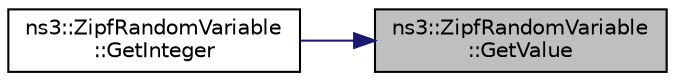 digraph "ns3::ZipfRandomVariable::GetValue"
{
 // LATEX_PDF_SIZE
  edge [fontname="Helvetica",fontsize="10",labelfontname="Helvetica",labelfontsize="10"];
  node [fontname="Helvetica",fontsize="10",shape=record];
  rankdir="RL";
  Node1 [label="ns3::ZipfRandomVariable\l::GetValue",height=0.2,width=0.4,color="black", fillcolor="grey75", style="filled", fontcolor="black",tooltip="Returns a random double from a Zipf distribution with the current n and alpha."];
  Node1 -> Node2 [dir="back",color="midnightblue",fontsize="10",style="solid",fontname="Helvetica"];
  Node2 [label="ns3::ZipfRandomVariable\l::GetInteger",height=0.2,width=0.4,color="black", fillcolor="white", style="filled",URL="$classns3_1_1_zipf_random_variable.html#a1ca161dc237c5648f62ff260240c7fe1",tooltip="Returns a random unsigned integer from a Zipf distribution with the specified n and alpha."];
}
